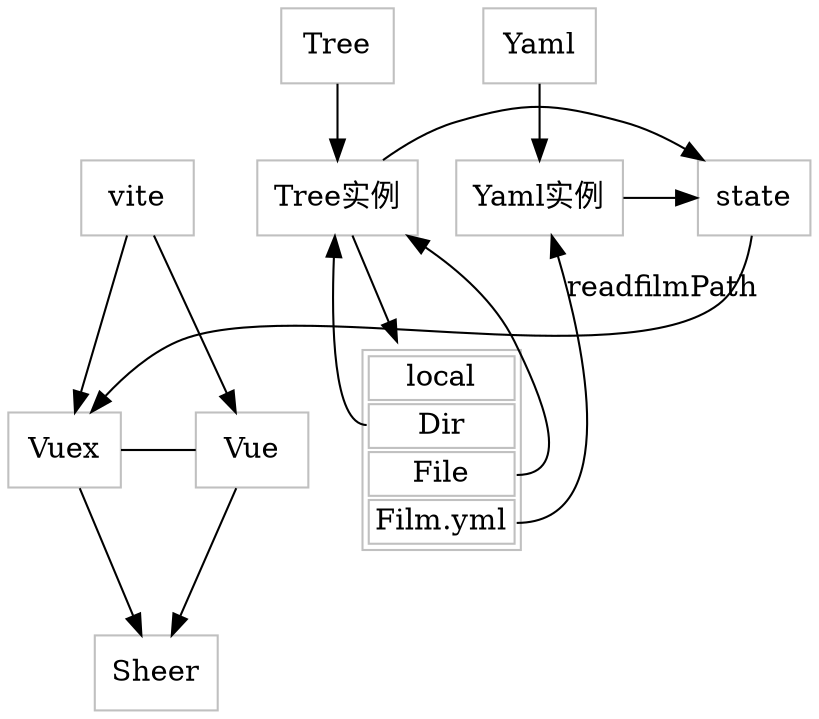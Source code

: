 digraph construct {
    node [color=gray,shape=box];
    {rank=max;Sheer}

    local [
        shape = plaintext
        label =<
        <table border='1' cellborder='1'>
            <tr><td colspan="1">local</td></tr>
             <tr>
             <td port='port_one'>Dir</td>
            </tr>
             <tr>
             <td port='port_two'>File</td>
            </tr>
             <tr>
             <td port='port_three'>Film.yml</td>
            </tr>
        </table>
        >
    ];
    // dir [label="dir"];
    // file [label="file"];

    subgraph dependencies{
        // label="asd";
        // labelloc= "t";
        Vue;
        Vuex;
    }
    { rank=same; Vue Vuex };
    Vuex -> Vue[arrowhead=none];
    Vuex -> {Sheer};
    state -> Vuex;
    Vue -> Sheer ;
    vite -> Vue;
    vite -> Vuex;

    // subgraph cluster_p{
    subgraph cluster_datastructure{
        // label="ad";
        Tree
        Yaml
    }
    { rank=same; Tree Yaml };
    { rank=same; Tree实例 Yaml实例 state};
    Tree -> Tree实例;
    Yaml -> Yaml实例;
    {Yaml实例,Tree实例} -> state;
    Tree实例 -> local
    // subgraph cluster_p{
    //     a;
    //     b;
    // }

    local:port_one -> Tree实例;
    local:port_two -> Tree实例;
    local:port_three -> Yaml实例[label="readfilmPath"];


}
